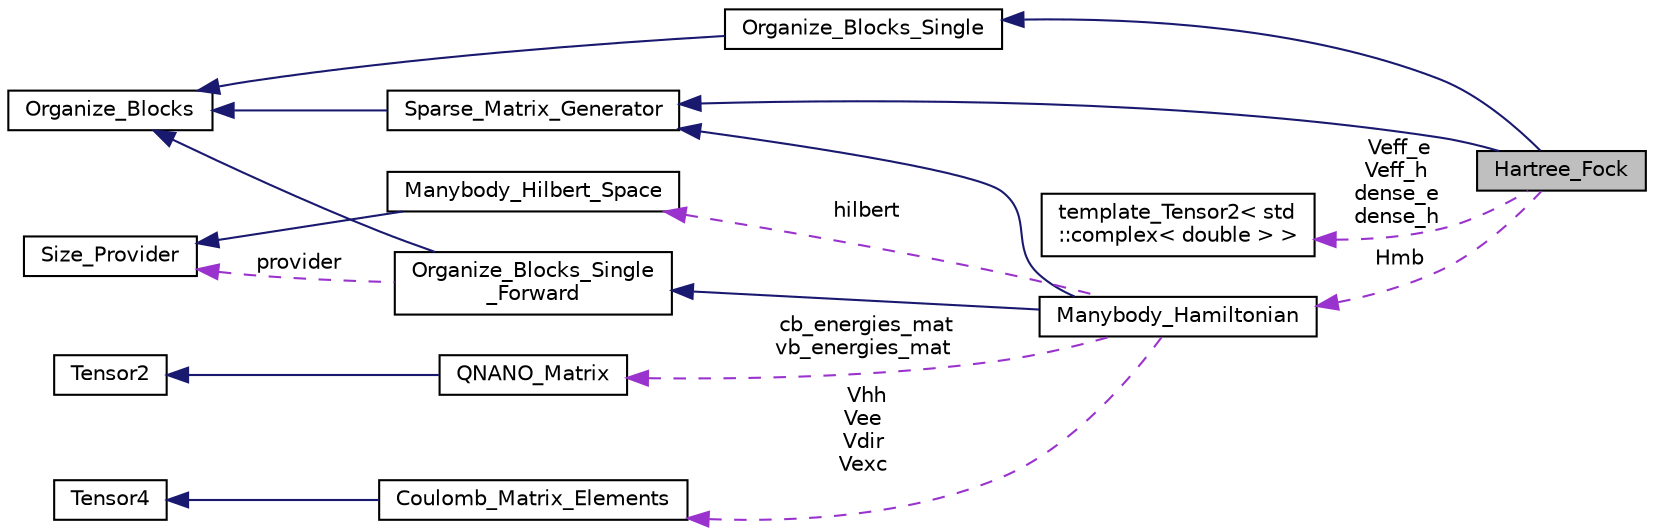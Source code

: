 digraph "Hartree_Fock"
{
  edge [fontname="Helvetica",fontsize="10",labelfontname="Helvetica",labelfontsize="10"];
  node [fontname="Helvetica",fontsize="10",shape=record];
  rankdir="LR";
  Node1 [label="Hartree_Fock",height=0.2,width=0.4,color="black", fillcolor="grey75", style="filled", fontcolor="black"];
  Node2 -> Node1 [dir="back",color="midnightblue",fontsize="10",style="solid",fontname="Helvetica"];
  Node2 [label="Sparse_Matrix_Generator",height=0.2,width=0.4,color="black", fillcolor="white", style="filled",URL="$classSparse__Matrix__Generator.html"];
  Node3 -> Node2 [dir="back",color="midnightblue",fontsize="10",style="solid",fontname="Helvetica"];
  Node3 [label="Organize_Blocks",height=0.2,width=0.4,color="black", fillcolor="white", style="filled",URL="$classOrganize__Blocks.html"];
  Node4 -> Node1 [dir="back",color="midnightblue",fontsize="10",style="solid",fontname="Helvetica"];
  Node4 [label="Organize_Blocks_Single",height=0.2,width=0.4,color="black", fillcolor="white", style="filled",URL="$classOrganize__Blocks__Single.html"];
  Node3 -> Node4 [dir="back",color="midnightblue",fontsize="10",style="solid",fontname="Helvetica"];
  Node5 -> Node1 [dir="back",color="darkorchid3",fontsize="10",style="dashed",label=" Veff_e\nVeff_h\ndense_e\ndense_h" ,fontname="Helvetica"];
  Node5 [label="template_Tensor2\< std\l::complex\< double \> \>",height=0.2,width=0.4,color="black", fillcolor="white", style="filled",URL="$classtemplate__Tensor2.html"];
  Node6 -> Node1 [dir="back",color="darkorchid3",fontsize="10",style="dashed",label=" Hmb" ,fontname="Helvetica"];
  Node6 [label="Manybody_Hamiltonian",height=0.2,width=0.4,color="black", fillcolor="white", style="filled",URL="$classManybody__Hamiltonian.html"];
  Node2 -> Node6 [dir="back",color="midnightblue",fontsize="10",style="solid",fontname="Helvetica"];
  Node7 -> Node6 [dir="back",color="midnightblue",fontsize="10",style="solid",fontname="Helvetica"];
  Node7 [label="Organize_Blocks_Single\l_Forward",height=0.2,width=0.4,color="black", fillcolor="white", style="filled",URL="$classOrganize__Blocks__Single__Forward.html"];
  Node3 -> Node7 [dir="back",color="midnightblue",fontsize="10",style="solid",fontname="Helvetica"];
  Node8 -> Node7 [dir="back",color="darkorchid3",fontsize="10",style="dashed",label=" provider" ,fontname="Helvetica"];
  Node8 [label="Size_Provider",height=0.2,width=0.4,color="black", fillcolor="white", style="filled",URL="$classSize__Provider.html"];
  Node9 -> Node6 [dir="back",color="darkorchid3",fontsize="10",style="dashed",label=" hilbert" ,fontname="Helvetica"];
  Node9 [label="Manybody_Hilbert_Space",height=0.2,width=0.4,color="black", fillcolor="white", style="filled",URL="$classManybody__Hilbert__Space.html"];
  Node8 -> Node9 [dir="back",color="midnightblue",fontsize="10",style="solid",fontname="Helvetica"];
  Node10 -> Node6 [dir="back",color="darkorchid3",fontsize="10",style="dashed",label=" Vhh\nVee\nVdir\nVexc" ,fontname="Helvetica"];
  Node10 [label="Coulomb_Matrix_Elements",height=0.2,width=0.4,color="black", fillcolor="white", style="filled",URL="$classCoulomb__Matrix__Elements.html"];
  Node11 -> Node10 [dir="back",color="midnightblue",fontsize="10",style="solid",fontname="Helvetica"];
  Node11 [label="Tensor4",height=0.2,width=0.4,color="black", fillcolor="white", style="filled",URL="$classTensor4.html",tooltip="Class to store a rank-4 (complex) tensor: "];
  Node12 -> Node6 [dir="back",color="darkorchid3",fontsize="10",style="dashed",label=" cb_energies_mat\nvb_energies_mat" ,fontname="Helvetica"];
  Node12 [label="QNANO_Matrix",height=0.2,width=0.4,color="black", fillcolor="white", style="filled",URL="$classQNANO__Matrix.html"];
  Node13 -> Node12 [dir="back",color="midnightblue",fontsize="10",style="solid",fontname="Helvetica"];
  Node13 [label="Tensor2",height=0.2,width=0.4,color="black", fillcolor="white", style="filled",URL="$classtemplate__Tensor2.html"];
}
